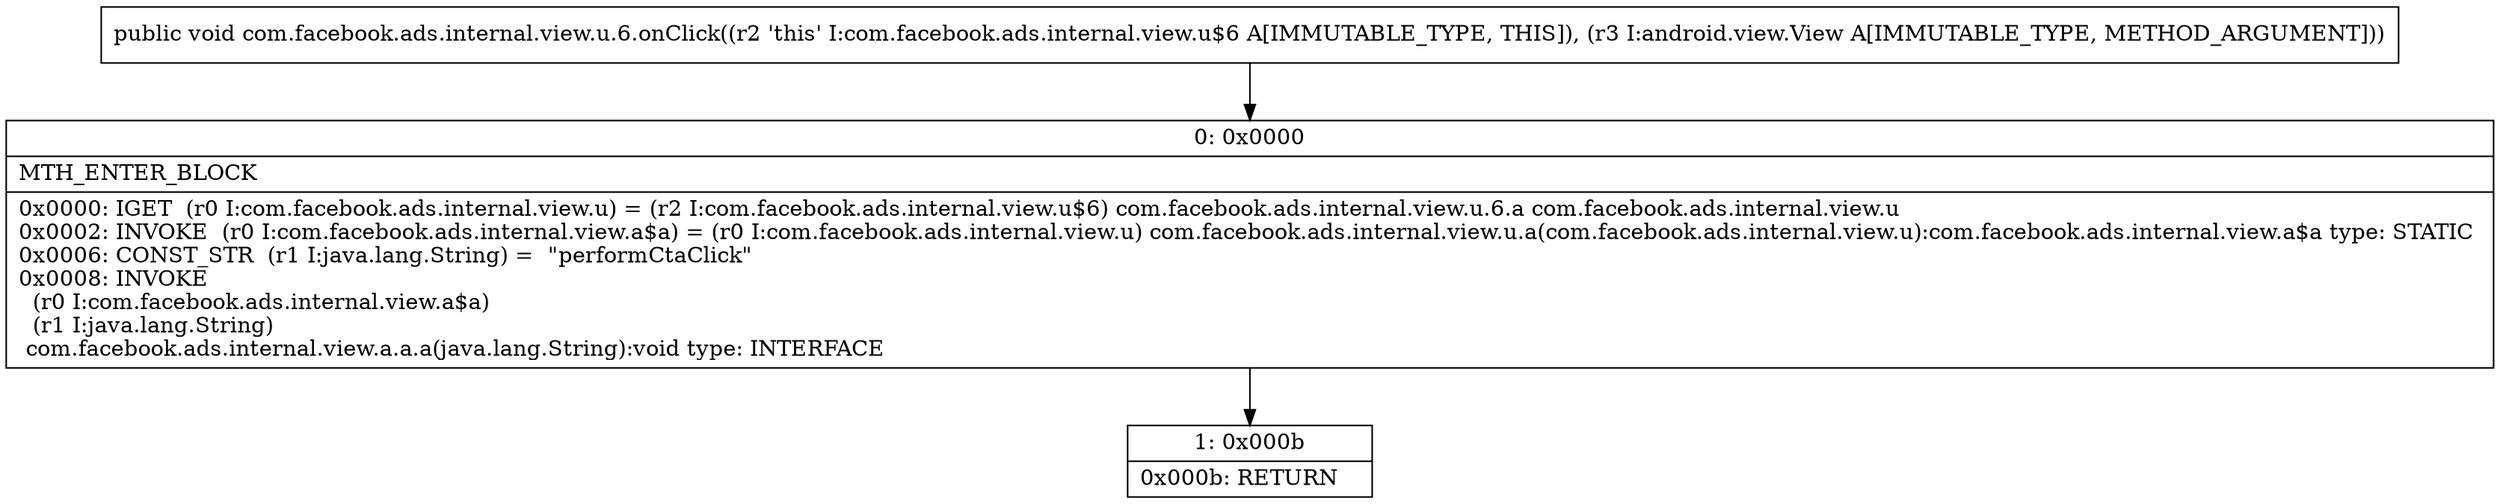 digraph "CFG forcom.facebook.ads.internal.view.u.6.onClick(Landroid\/view\/View;)V" {
Node_0 [shape=record,label="{0\:\ 0x0000|MTH_ENTER_BLOCK\l|0x0000: IGET  (r0 I:com.facebook.ads.internal.view.u) = (r2 I:com.facebook.ads.internal.view.u$6) com.facebook.ads.internal.view.u.6.a com.facebook.ads.internal.view.u \l0x0002: INVOKE  (r0 I:com.facebook.ads.internal.view.a$a) = (r0 I:com.facebook.ads.internal.view.u) com.facebook.ads.internal.view.u.a(com.facebook.ads.internal.view.u):com.facebook.ads.internal.view.a$a type: STATIC \l0x0006: CONST_STR  (r1 I:java.lang.String) =  \"performCtaClick\" \l0x0008: INVOKE  \l  (r0 I:com.facebook.ads.internal.view.a$a)\l  (r1 I:java.lang.String)\l com.facebook.ads.internal.view.a.a.a(java.lang.String):void type: INTERFACE \l}"];
Node_1 [shape=record,label="{1\:\ 0x000b|0x000b: RETURN   \l}"];
MethodNode[shape=record,label="{public void com.facebook.ads.internal.view.u.6.onClick((r2 'this' I:com.facebook.ads.internal.view.u$6 A[IMMUTABLE_TYPE, THIS]), (r3 I:android.view.View A[IMMUTABLE_TYPE, METHOD_ARGUMENT])) }"];
MethodNode -> Node_0;
Node_0 -> Node_1;
}

